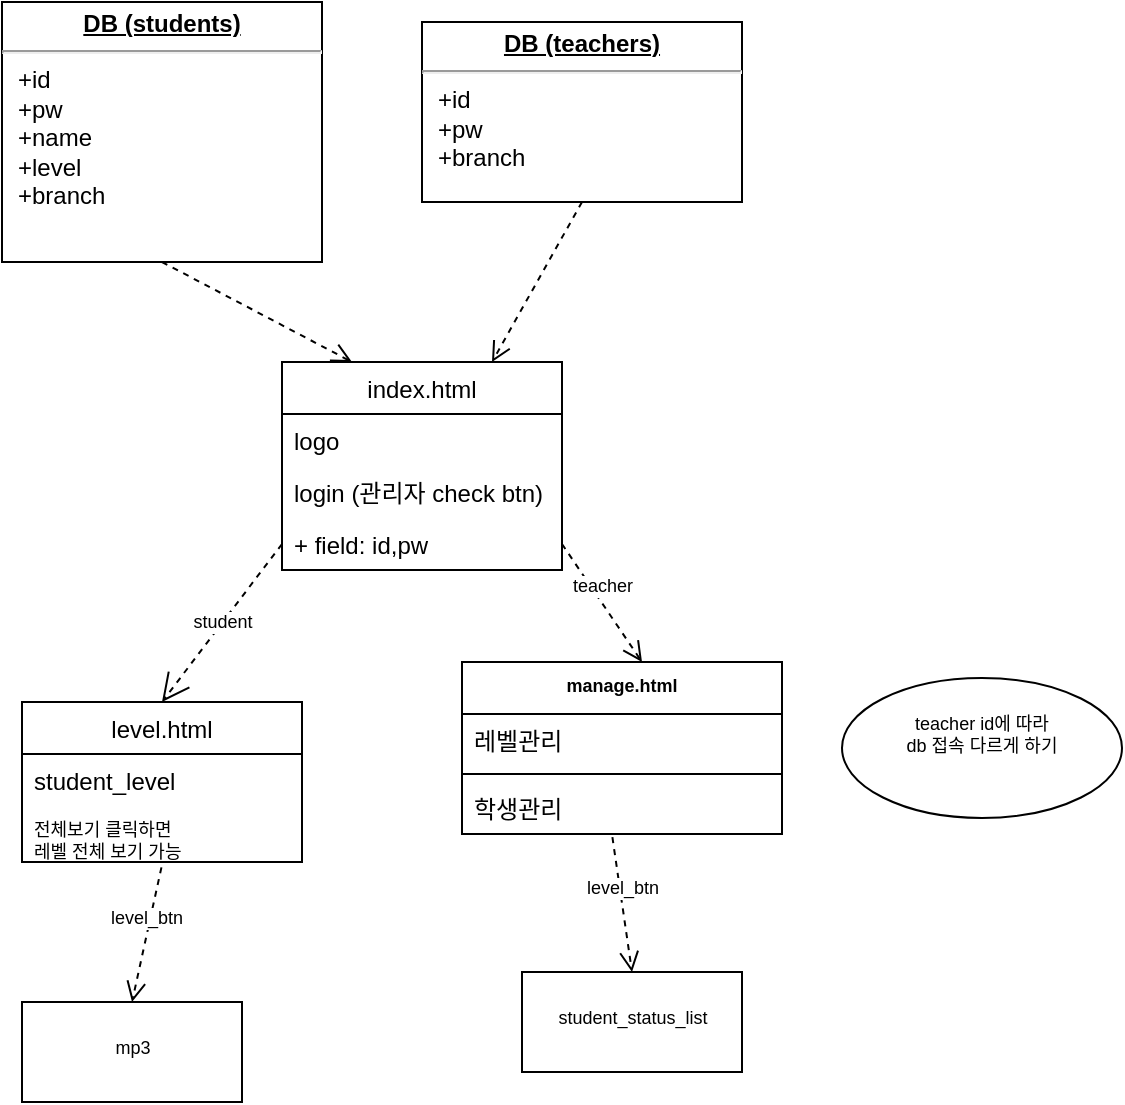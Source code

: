 <mxfile version="14.8.5" type="device"><diagram name="Page-1" id="c4acf3e9-155e-7222-9cf6-157b1a14988f"><mxGraphModel dx="946" dy="646" grid="1" gridSize="10" guides="1" tooltips="1" connect="1" arrows="0" fold="1" page="1" pageScale="1" pageWidth="850" pageHeight="1100" background="none" math="0" shadow="0"><root><mxCell id="0"/><mxCell id="1" parent="0"/><mxCell id="WtEUHEPZhA5aKmm2sdfX-7" value="index.html" style="swimlane;fontStyle=0;childLayout=stackLayout;horizontal=1;startSize=26;fillColor=none;horizontalStack=0;resizeParent=1;resizeParentMax=0;resizeLast=0;collapsible=1;marginBottom=0;fontFamily=Helvetica;fontColor=none;" parent="1" vertex="1"><mxGeometry x="360" y="220" width="140" height="104" as="geometry"/></mxCell><mxCell id="WtEUHEPZhA5aKmm2sdfX-8" value="logo" style="text;strokeColor=none;fillColor=none;align=left;verticalAlign=top;spacingLeft=4;spacingRight=4;overflow=hidden;rotatable=0;points=[[0,0.5],[1,0.5]];portConstraint=eastwest;" parent="WtEUHEPZhA5aKmm2sdfX-7" vertex="1"><mxGeometry y="26" width="140" height="26" as="geometry"/></mxCell><mxCell id="WtEUHEPZhA5aKmm2sdfX-9" value="login (관리자 check btn)" style="text;strokeColor=none;fillColor=none;align=left;verticalAlign=top;spacingLeft=4;spacingRight=4;overflow=hidden;rotatable=0;points=[[0,0.5],[1,0.5]];portConstraint=eastwest;" parent="WtEUHEPZhA5aKmm2sdfX-7" vertex="1"><mxGeometry y="52" width="140" height="26" as="geometry"/></mxCell><mxCell id="WtEUHEPZhA5aKmm2sdfX-10" value="+ field: id,pw" style="text;strokeColor=none;fillColor=none;align=left;verticalAlign=top;spacingLeft=4;spacingRight=4;overflow=hidden;rotatable=0;points=[[0,0.5],[1,0.5]];portConstraint=eastwest;" parent="WtEUHEPZhA5aKmm2sdfX-7" vertex="1"><mxGeometry y="78" width="140" height="26" as="geometry"/></mxCell><mxCell id="WtEUHEPZhA5aKmm2sdfX-11" value="" style="html=1;verticalAlign=bottom;endArrow=open;dashed=1;endSize=8;fontFamily=Helvetica;fontColor=none;entryX=0.25;entryY=0;entryDx=0;entryDy=0;exitX=0.5;exitY=1;exitDx=0;exitDy=0;" parent="1" source="WtEUHEPZhA5aKmm2sdfX-16" target="WtEUHEPZhA5aKmm2sdfX-7" edge="1"><mxGeometry relative="1" as="geometry"><mxPoint x="299.58" y="44" as="sourcePoint"/><mxPoint x="390" y="-50" as="targetPoint"/></mxGeometry></mxCell><mxCell id="WtEUHEPZhA5aKmm2sdfX-16" value="&lt;p style=&quot;margin: 0px ; margin-top: 4px ; text-align: center ; text-decoration: underline&quot;&gt;&lt;b&gt;DB (students)&lt;/b&gt;&lt;/p&gt;&lt;hr&gt;&lt;p style=&quot;margin: 0px ; margin-left: 8px&quot;&gt;+id&lt;/p&gt;&lt;p style=&quot;margin: 0px ; margin-left: 8px&quot;&gt;+pw&lt;/p&gt;&lt;p style=&quot;margin: 0px ; margin-left: 8px&quot;&gt;+name&lt;/p&gt;&lt;p style=&quot;margin: 0px ; margin-left: 8px&quot;&gt;+level&lt;/p&gt;&lt;p style=&quot;margin: 0px ; margin-left: 8px&quot;&gt;+branch&lt;/p&gt;&lt;p style=&quot;margin: 0px ; margin-left: 8px&quot;&gt;&lt;br&gt;&lt;/p&gt;" style="verticalAlign=top;align=left;overflow=fill;fontSize=12;fontFamily=Helvetica;html=1;fontColor=none;" parent="1" vertex="1"><mxGeometry x="220" y="40" width="160" height="130" as="geometry"/></mxCell><mxCell id="WtEUHEPZhA5aKmm2sdfX-18" value="&lt;p style=&quot;margin: 0px ; margin-top: 4px ; text-align: center ; text-decoration: underline&quot;&gt;&lt;b&gt;DB (teachers)&lt;/b&gt;&lt;/p&gt;&lt;hr&gt;&lt;p style=&quot;margin: 0px ; margin-left: 8px&quot;&gt;+id&lt;/p&gt;&lt;p style=&quot;margin: 0px ; margin-left: 8px&quot;&gt;+pw&lt;/p&gt;&lt;p style=&quot;margin: 0px ; margin-left: 8px&quot;&gt;+branch&lt;/p&gt;" style="verticalAlign=top;align=left;overflow=fill;fontSize=12;fontFamily=Helvetica;html=1;fontColor=none;" parent="1" vertex="1"><mxGeometry x="430" y="50" width="160" height="90" as="geometry"/></mxCell><mxCell id="WtEUHEPZhA5aKmm2sdfX-19" value="" style="html=1;verticalAlign=bottom;endArrow=open;dashed=1;endSize=8;fontFamily=Helvetica;fontColor=none;exitX=0.5;exitY=1;exitDx=0;exitDy=0;entryX=0.75;entryY=0;entryDx=0;entryDy=0;" parent="1" source="WtEUHEPZhA5aKmm2sdfX-18" target="WtEUHEPZhA5aKmm2sdfX-7" edge="1"><mxGeometry relative="1" as="geometry"><mxPoint x="565" y="-10" as="sourcePoint"/><mxPoint x="480" y="160" as="targetPoint"/></mxGeometry></mxCell><mxCell id="WtEUHEPZhA5aKmm2sdfX-21" value="level.html" style="swimlane;fontStyle=0;childLayout=stackLayout;horizontal=1;startSize=26;fillColor=none;horizontalStack=0;resizeParent=1;resizeParentMax=0;resizeLast=0;collapsible=1;marginBottom=0;fontFamily=Helvetica;fontColor=none;verticalAlign=top;" parent="1" vertex="1"><mxGeometry x="230" y="390" width="140" height="80" as="geometry"/></mxCell><mxCell id="WtEUHEPZhA5aKmm2sdfX-22" value="student_level" style="text;strokeColor=none;fillColor=none;align=left;verticalAlign=top;spacingLeft=4;spacingRight=4;overflow=hidden;rotatable=0;points=[[0,0.5],[1,0.5]];portConstraint=eastwest;" parent="WtEUHEPZhA5aKmm2sdfX-21" vertex="1"><mxGeometry y="26" width="140" height="26" as="geometry"/></mxCell><mxCell id="WtEUHEPZhA5aKmm2sdfX-23" value="전체보기 클릭하면&#10;레벨 전체 보기 가능" style="text;strokeColor=none;fillColor=none;align=left;verticalAlign=top;spacingLeft=4;spacingRight=4;overflow=hidden;rotatable=0;points=[[0,0.5],[1,0.5]];portConstraint=eastwest;fontSize=9;" parent="WtEUHEPZhA5aKmm2sdfX-21" vertex="1"><mxGeometry y="52" width="140" height="28" as="geometry"/></mxCell><mxCell id="WtEUHEPZhA5aKmm2sdfX-25" value="student" style="endArrow=open;endSize=12;dashed=1;html=1;fontFamily=Helvetica;fontSize=9;fontColor=none;exitX=0;exitY=0.5;exitDx=0;exitDy=0;entryX=0.5;entryY=0;entryDx=0;entryDy=0;" parent="1" source="WtEUHEPZhA5aKmm2sdfX-10" target="WtEUHEPZhA5aKmm2sdfX-21" edge="1"><mxGeometry width="160" relative="1" as="geometry"><mxPoint x="310" y="370" as="sourcePoint"/><mxPoint x="470" y="370" as="targetPoint"/></mxGeometry></mxCell><mxCell id="WtEUHEPZhA5aKmm2sdfX-30" value="&lt;br&gt;mp3" style="html=1;fontFamily=Helvetica;fontSize=9;fontColor=none;verticalAlign=top;" parent="1" vertex="1"><mxGeometry x="230" y="540" width="110" height="50" as="geometry"/></mxCell><mxCell id="WtEUHEPZhA5aKmm2sdfX-31" value="level_btn" style="html=1;verticalAlign=bottom;endArrow=open;dashed=1;endSize=8;fontFamily=Helvetica;fontSize=9;fontColor=none;entryX=0.5;entryY=0;entryDx=0;entryDy=0;exitX=0.498;exitY=1.096;exitDx=0;exitDy=0;exitPerimeter=0;" parent="1" source="WtEUHEPZhA5aKmm2sdfX-23" target="WtEUHEPZhA5aKmm2sdfX-30" edge="1"><mxGeometry relative="1" as="geometry"><mxPoint x="410" y="500" as="sourcePoint"/><mxPoint x="330" y="500" as="targetPoint"/></mxGeometry></mxCell><mxCell id="WtEUHEPZhA5aKmm2sdfX-36" value="teacher" style="html=1;verticalAlign=bottom;endArrow=open;dashed=1;endSize=8;fontFamily=Helvetica;fontSize=9;fontColor=none;entryX=0.5;entryY=0;entryDx=0;entryDy=0;exitX=1;exitY=0.5;exitDx=0;exitDy=0;" parent="1" source="WtEUHEPZhA5aKmm2sdfX-10" edge="1"><mxGeometry relative="1" as="geometry"><mxPoint x="530" y="440" as="sourcePoint"/><mxPoint x="540" y="370" as="targetPoint"/></mxGeometry></mxCell><mxCell id="WtEUHEPZhA5aKmm2sdfX-37" value="&lt;br&gt;student_status_list" style="html=1;fontFamily=Helvetica;fontSize=9;fontColor=none;verticalAlign=top;" parent="1" vertex="1"><mxGeometry x="480" y="525" width="110" height="50" as="geometry"/></mxCell><mxCell id="WtEUHEPZhA5aKmm2sdfX-38" value="level_btn" style="html=1;verticalAlign=bottom;endArrow=open;dashed=1;endSize=8;fontFamily=Helvetica;fontSize=9;fontColor=none;entryX=0.5;entryY=0;entryDx=0;entryDy=0;exitX=0.47;exitY=1.062;exitDx=0;exitDy=0;exitPerimeter=0;" parent="1" source="WtEUHEPZhA5aKmm2sdfX-42" target="WtEUHEPZhA5aKmm2sdfX-37" edge="1"><mxGeometry relative="1" as="geometry"><mxPoint x="529.92" y="421.012" as="sourcePoint"/><mxPoint x="450" y="470" as="targetPoint"/></mxGeometry></mxCell><mxCell id="WtEUHEPZhA5aKmm2sdfX-39" value="manage.html" style="swimlane;fontStyle=1;align=center;verticalAlign=top;childLayout=stackLayout;horizontal=1;startSize=26;horizontalStack=0;resizeParent=1;resizeParentMax=0;resizeLast=0;collapsible=1;marginBottom=0;fontFamily=Helvetica;fontSize=9;fontColor=none;" parent="1" vertex="1"><mxGeometry x="450" y="370" width="160" height="86" as="geometry"/></mxCell><mxCell id="WtEUHEPZhA5aKmm2sdfX-40" value="레벨관리" style="text;strokeColor=none;fillColor=none;align=left;verticalAlign=top;spacingLeft=4;spacingRight=4;overflow=hidden;rotatable=0;points=[[0,0.5],[1,0.5]];portConstraint=eastwest;" parent="WtEUHEPZhA5aKmm2sdfX-39" vertex="1"><mxGeometry y="26" width="160" height="26" as="geometry"/></mxCell><mxCell id="WtEUHEPZhA5aKmm2sdfX-41" value="" style="line;strokeWidth=1;fillColor=none;align=left;verticalAlign=middle;spacingTop=-1;spacingLeft=3;spacingRight=3;rotatable=0;labelPosition=right;points=[];portConstraint=eastwest;" parent="WtEUHEPZhA5aKmm2sdfX-39" vertex="1"><mxGeometry y="52" width="160" height="8" as="geometry"/></mxCell><mxCell id="WtEUHEPZhA5aKmm2sdfX-42" value="학생관리" style="text;strokeColor=none;fillColor=none;align=left;verticalAlign=top;spacingLeft=4;spacingRight=4;overflow=hidden;rotatable=0;points=[[0,0.5],[1,0.5]];portConstraint=eastwest;" parent="WtEUHEPZhA5aKmm2sdfX-39" vertex="1"><mxGeometry y="60" width="160" height="26" as="geometry"/></mxCell><mxCell id="WtEUHEPZhA5aKmm2sdfX-43" value="&lt;br&gt;teacher id에 따라&lt;br&gt;db 접속 다르게 하기" style="ellipse;whiteSpace=wrap;html=1;fontFamily=Helvetica;fontSize=9;fontColor=none;verticalAlign=top;" parent="1" vertex="1"><mxGeometry x="640" y="378" width="140" height="70" as="geometry"/></mxCell></root></mxGraphModel></diagram></mxfile>